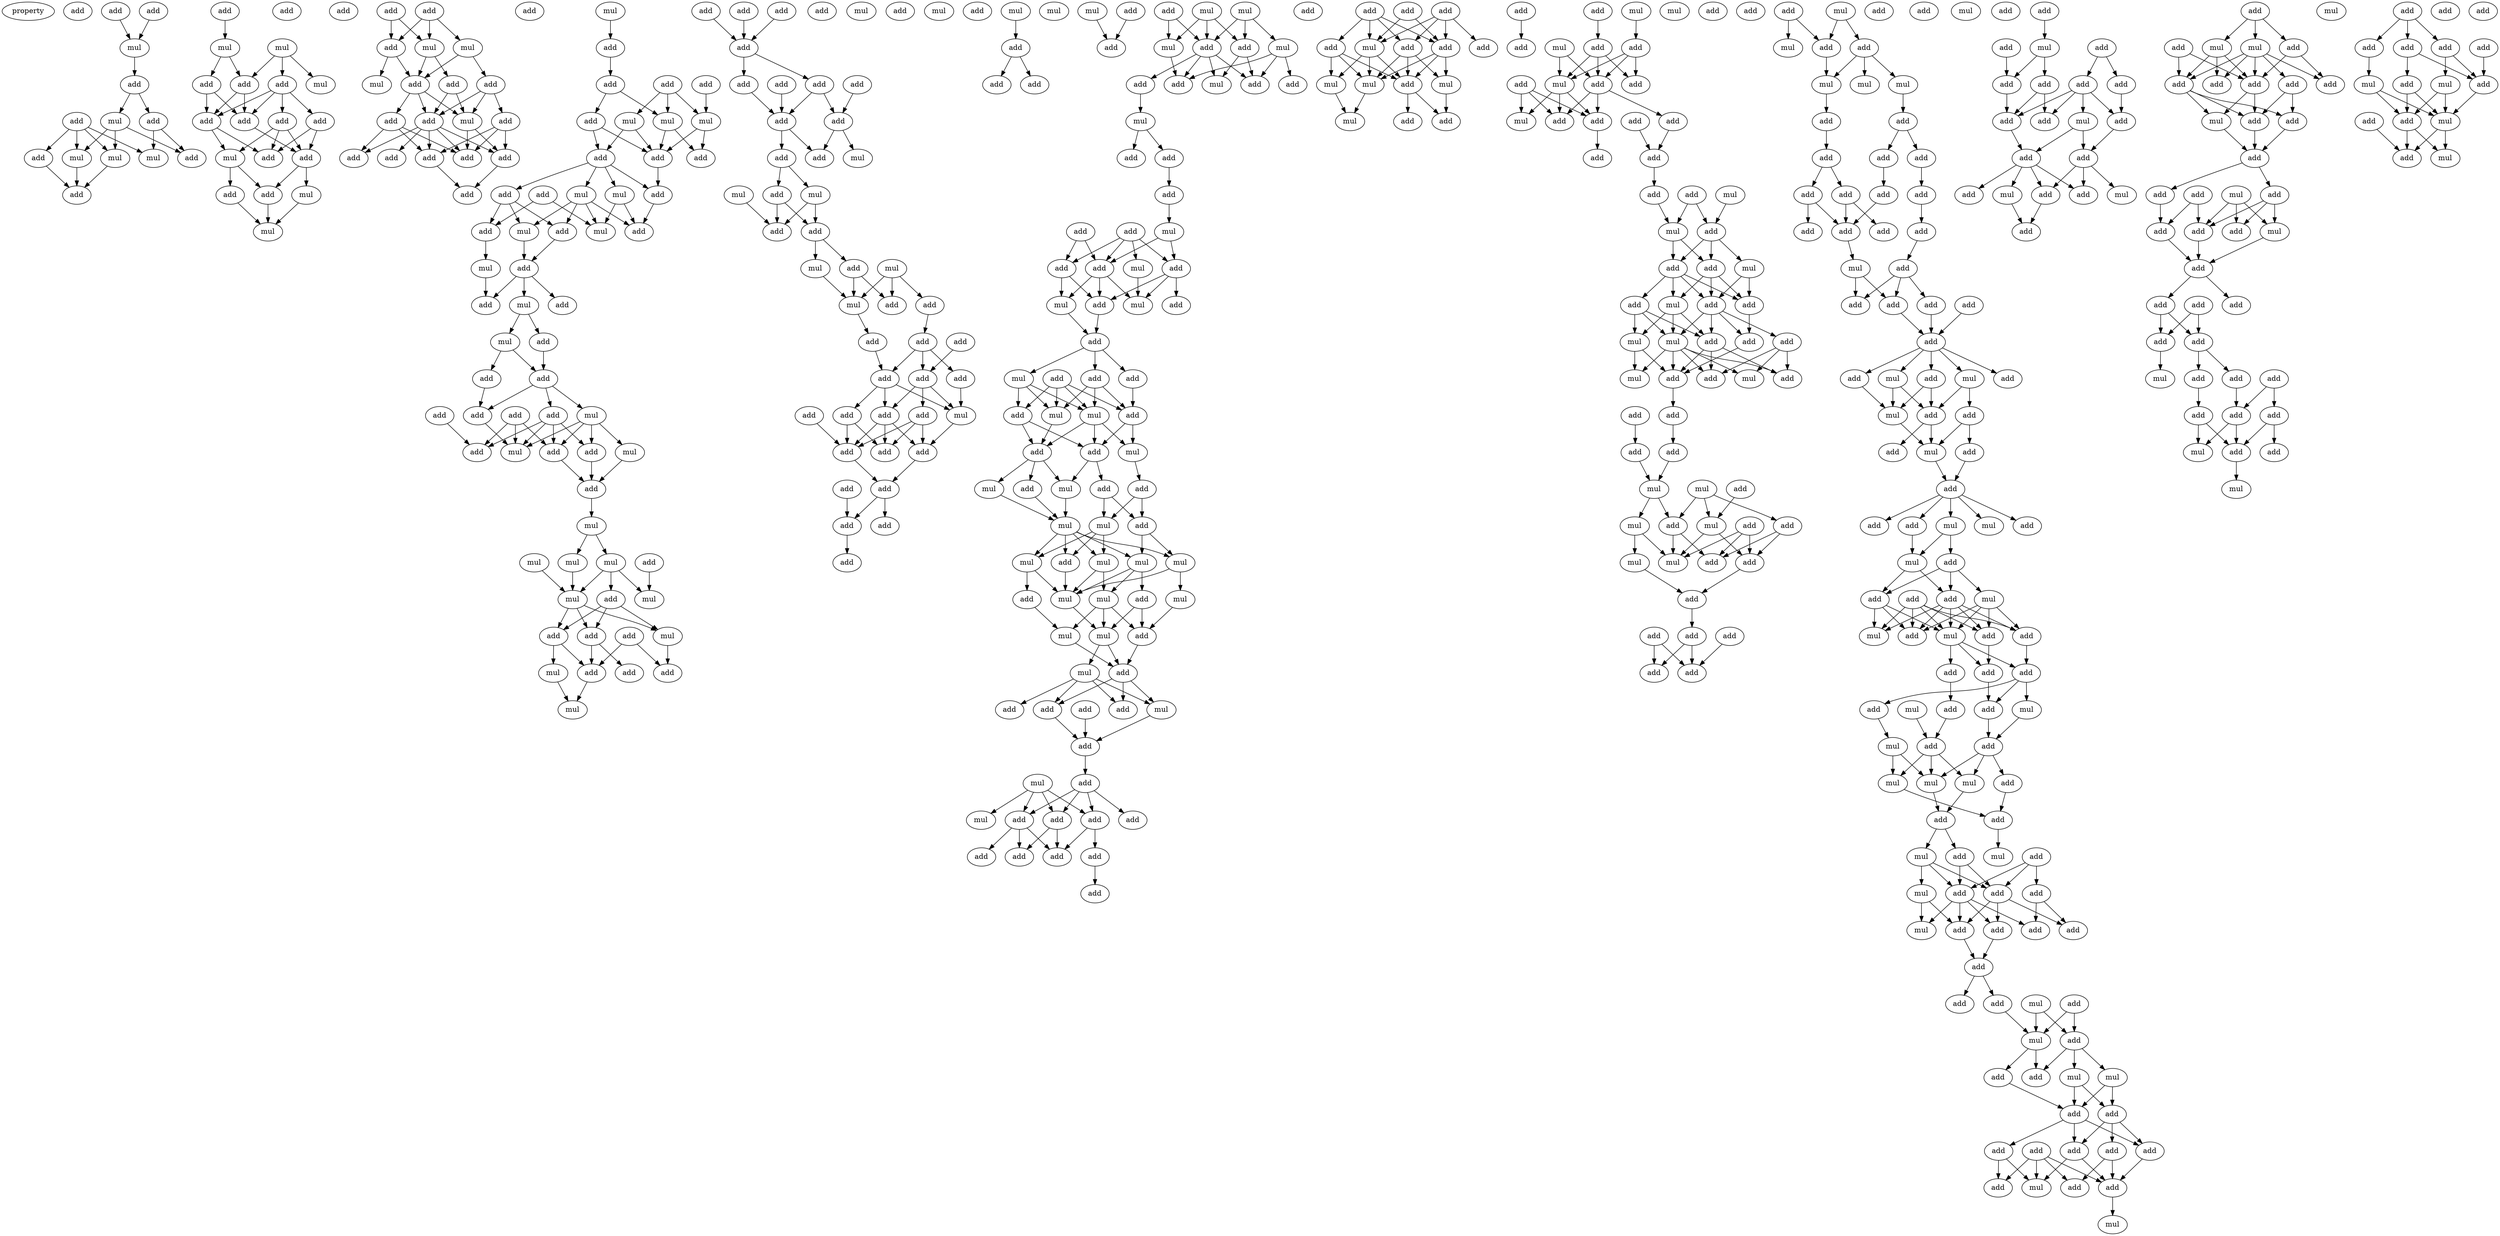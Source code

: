 digraph {
    node [fontcolor=black]
    property [mul=2,lf=1.0]
    0 [ label = add ];
    1 [ label = add ];
    2 [ label = add ];
    3 [ label = mul ];
    4 [ label = add ];
    5 [ label = add ];
    6 [ label = mul ];
    7 [ label = add ];
    8 [ label = add ];
    9 [ label = mul ];
    10 [ label = mul ];
    11 [ label = mul ];
    12 [ label = add ];
    13 [ label = add ];
    14 [ label = add ];
    15 [ label = mul ];
    16 [ label = mul ];
    17 [ label = mul ];
    18 [ label = add ];
    19 [ label = add ];
    20 [ label = add ];
    21 [ label = add ];
    22 [ label = add ];
    23 [ label = add ];
    24 [ label = add ];
    25 [ label = mul ];
    26 [ label = add ];
    27 [ label = add ];
    28 [ label = add ];
    29 [ label = mul ];
    30 [ label = add ];
    31 [ label = add ];
    32 [ label = mul ];
    33 [ label = add ];
    34 [ label = add ];
    35 [ label = add ];
    36 [ label = add ];
    37 [ label = mul ];
    38 [ label = mul ];
    39 [ label = add ];
    40 [ label = add ];
    41 [ label = mul ];
    42 [ label = add ];
    43 [ label = add ];
    44 [ label = add ];
    45 [ label = mul ];
    46 [ label = add ];
    47 [ label = add ];
    48 [ label = add ];
    49 [ label = add ];
    50 [ label = add ];
    51 [ label = add ];
    52 [ label = add ];
    53 [ label = add ];
    54 [ label = mul ];
    55 [ label = add ];
    56 [ label = add ];
    57 [ label = add ];
    58 [ label = add ];
    59 [ label = mul ];
    60 [ label = mul ];
    61 [ label = mul ];
    62 [ label = add ];
    63 [ label = add ];
    64 [ label = add ];
    65 [ label = add ];
    66 [ label = mul ];
    67 [ label = add ];
    68 [ label = add ];
    69 [ label = add ];
    70 [ label = mul ];
    71 [ label = mul ];
    72 [ label = add ];
    73 [ label = add ];
    74 [ label = mul ];
    75 [ label = add ];
    76 [ label = mul ];
    77 [ label = add ];
    78 [ label = mul ];
    79 [ label = add ];
    80 [ label = add ];
    81 [ label = add ];
    82 [ label = mul ];
    83 [ label = add ];
    84 [ label = add ];
    85 [ label = add ];
    86 [ label = add ];
    87 [ label = add ];
    88 [ label = add ];
    89 [ label = mul ];
    90 [ label = mul ];
    91 [ label = add ];
    92 [ label = add ];
    93 [ label = mul ];
    94 [ label = add ];
    95 [ label = add ];
    96 [ label = mul ];
    97 [ label = mul ];
    98 [ label = mul ];
    99 [ label = mul ];
    100 [ label = add ];
    101 [ label = mul ];
    102 [ label = add ];
    103 [ label = mul ];
    104 [ label = add ];
    105 [ label = add ];
    106 [ label = mul ];
    107 [ label = add ];
    108 [ label = add ];
    109 [ label = mul ];
    110 [ label = add ];
    111 [ label = add ];
    112 [ label = mul ];
    113 [ label = add ];
    114 [ label = add ];
    115 [ label = add ];
    116 [ label = mul ];
    117 [ label = add ];
    118 [ label = add ];
    119 [ label = add ];
    120 [ label = add ];
    121 [ label = add ];
    122 [ label = add ];
    123 [ label = add ];
    124 [ label = add ];
    125 [ label = add ];
    126 [ label = mul ];
    127 [ label = add ];
    128 [ label = add ];
    129 [ label = add ];
    130 [ label = mul ];
    131 [ label = mul ];
    132 [ label = mul ];
    133 [ label = add ];
    134 [ label = add ];
    135 [ label = add ];
    136 [ label = mul ];
    137 [ label = mul ];
    138 [ label = add ];
    139 [ label = mul ];
    140 [ label = add ];
    141 [ label = add ];
    142 [ label = add ];
    143 [ label = add ];
    144 [ label = add ];
    145 [ label = add ];
    146 [ label = add ];
    147 [ label = add ];
    148 [ label = mul ];
    149 [ label = add ];
    150 [ label = add ];
    151 [ label = add ];
    152 [ label = add ];
    153 [ label = add ];
    154 [ label = add ];
    155 [ label = add ];
    156 [ label = add ];
    157 [ label = add ];
    158 [ label = add ];
    159 [ label = add ];
    160 [ label = mul ];
    161 [ label = add ];
    162 [ label = add ];
    163 [ label = mul ];
    164 [ label = mul ];
    165 [ label = add ];
    166 [ label = add ];
    167 [ label = add ];
    168 [ label = add ];
    169 [ label = add ];
    170 [ label = mul ];
    171 [ label = mul ];
    172 [ label = add ];
    173 [ label = mul ];
    174 [ label = add ];
    175 [ label = mul ];
    176 [ label = add ];
    177 [ label = add ];
    178 [ label = add ];
    179 [ label = mul ];
    180 [ label = add ];
    181 [ label = mul ];
    182 [ label = add ];
    183 [ label = add ];
    184 [ label = add ];
    185 [ label = add ];
    186 [ label = mul ];
    187 [ label = add ];
    188 [ label = add ];
    189 [ label = add ];
    190 [ label = mul ];
    191 [ label = add ];
    192 [ label = mul ];
    193 [ label = add ];
    194 [ label = add ];
    195 [ label = mul ];
    196 [ label = add ];
    197 [ label = add ];
    198 [ label = mul ];
    199 [ label = add ];
    200 [ label = add ];
    201 [ label = mul ];
    202 [ label = add ];
    203 [ label = mul ];
    204 [ label = add ];
    205 [ label = mul ];
    206 [ label = add ];
    207 [ label = add ];
    208 [ label = mul ];
    209 [ label = add ];
    210 [ label = mul ];
    211 [ label = add ];
    212 [ label = add ];
    213 [ label = mul ];
    214 [ label = add ];
    215 [ label = mul ];
    216 [ label = mul ];
    217 [ label = mul ];
    218 [ label = add ];
    219 [ label = mul ];
    220 [ label = mul ];
    221 [ label = mul ];
    222 [ label = mul ];
    223 [ label = mul ];
    224 [ label = add ];
    225 [ label = add ];
    226 [ label = mul ];
    227 [ label = mul ];
    228 [ label = add ];
    229 [ label = mul ];
    230 [ label = add ];
    231 [ label = add ];
    232 [ label = add ];
    233 [ label = add ];
    234 [ label = mul ];
    235 [ label = add ];
    236 [ label = add ];
    237 [ label = add ];
    238 [ label = mul ];
    239 [ label = mul ];
    240 [ label = add ];
    241 [ label = add ];
    242 [ label = add ];
    243 [ label = add ];
    244 [ label = add ];
    245 [ label = add ];
    246 [ label = add ];
    247 [ label = add ];
    248 [ label = add ];
    249 [ label = add ];
    250 [ label = add ];
    251 [ label = add ];
    252 [ label = add ];
    253 [ label = mul ];
    254 [ label = add ];
    255 [ label = add ];
    256 [ label = add ];
    257 [ label = add ];
    258 [ label = mul ];
    259 [ label = mul ];
    260 [ label = add ];
    261 [ label = mul ];
    262 [ label = mul ];
    263 [ label = add ];
    264 [ label = add ];
    265 [ label = add ];
    266 [ label = add ];
    267 [ label = add ];
    268 [ label = mul ];
    269 [ label = add ];
    270 [ label = mul ];
    271 [ label = add ];
    272 [ label = mul ];
    273 [ label = add ];
    274 [ label = add ];
    275 [ label = add ];
    276 [ label = add ];
    277 [ label = add ];
    278 [ label = add ];
    279 [ label = mul ];
    280 [ label = add ];
    281 [ label = add ];
    282 [ label = add ];
    283 [ label = add ];
    284 [ label = mul ];
    285 [ label = add ];
    286 [ label = mul ];
    287 [ label = mul ];
    288 [ label = add ];
    289 [ label = add ];
    290 [ label = add ];
    291 [ label = mul ];
    292 [ label = add ];
    293 [ label = add ];
    294 [ label = mul ];
    295 [ label = add ];
    296 [ label = mul ];
    297 [ label = add ];
    298 [ label = add ];
    299 [ label = add ];
    300 [ label = mul ];
    301 [ label = mul ];
    302 [ label = add ];
    303 [ label = mul ];
    304 [ label = add ];
    305 [ label = add ];
    306 [ label = add ];
    307 [ label = add ];
    308 [ label = add ];
    309 [ label = add ];
    310 [ label = add ];
    311 [ label = mul ];
    312 [ label = add ];
    313 [ label = mul ];
    314 [ label = add ];
    315 [ label = mul ];
    316 [ label = mul ];
    317 [ label = add ];
    318 [ label = add ];
    319 [ label = mul ];
    320 [ label = mul ];
    321 [ label = add ];
    322 [ label = add ];
    323 [ label = add ];
    324 [ label = add ];
    325 [ label = add ];
    326 [ label = add ];
    327 [ label = add ];
    328 [ label = add ];
    329 [ label = add ];
    330 [ label = add ];
    331 [ label = mul ];
    332 [ label = add ];
    333 [ label = mul ];
    334 [ label = add ];
    335 [ label = mul ];
    336 [ label = mul ];
    337 [ label = mul ];
    338 [ label = add ];
    339 [ label = add ];
    340 [ label = add ];
    341 [ label = add ];
    342 [ label = add ];
    343 [ label = add ];
    344 [ label = add ];
    345 [ label = add ];
    346 [ label = add ];
    347 [ label = add ];
    348 [ label = add ];
    349 [ label = add ];
    350 [ label = add ];
    351 [ label = add ];
    352 [ label = add ];
    353 [ label = add ];
    354 [ label = mul ];
    355 [ label = add ];
    356 [ label = add ];
    357 [ label = add ];
    358 [ label = add ];
    359 [ label = add ];
    360 [ label = add ];
    361 [ label = mul ];
    362 [ label = add ];
    363 [ label = mul ];
    364 [ label = add ];
    365 [ label = add ];
    366 [ label = add ];
    367 [ label = mul ];
    368 [ label = mul ];
    369 [ label = add ];
    370 [ label = add ];
    371 [ label = add ];
    372 [ label = add ];
    373 [ label = mul ];
    374 [ label = add ];
    375 [ label = mul ];
    376 [ label = add ];
    377 [ label = mul ];
    378 [ label = add ];
    379 [ label = add ];
    380 [ label = add ];
    381 [ label = mul ];
    382 [ label = add ];
    383 [ label = add ];
    384 [ label = add ];
    385 [ label = add ];
    386 [ label = mul ];
    387 [ label = mul ];
    388 [ label = add ];
    389 [ label = add ];
    390 [ label = add ];
    391 [ label = add ];
    392 [ label = add ];
    393 [ label = mul ];
    394 [ label = add ];
    395 [ label = mul ];
    396 [ label = add ];
    397 [ label = mul ];
    398 [ label = add ];
    399 [ label = add ];
    400 [ label = mul ];
    401 [ label = mul ];
    402 [ label = mul ];
    403 [ label = add ];
    404 [ label = add ];
    405 [ label = add ];
    406 [ label = mul ];
    407 [ label = add ];
    408 [ label = mul ];
    409 [ label = mul ];
    410 [ label = mul ];
    411 [ label = add ];
    412 [ label = add ];
    413 [ label = add ];
    414 [ label = mul ];
    415 [ label = add ];
    416 [ label = add ];
    417 [ label = add ];
    418 [ label = add ];
    419 [ label = add ];
    420 [ label = add ];
    421 [ label = mul ];
    422 [ label = add ];
    423 [ label = add ];
    424 [ label = mul ];
    425 [ label = add ];
    426 [ label = mul ];
    427 [ label = add ];
    428 [ label = add ];
    429 [ label = mul ];
    430 [ label = add ];
    431 [ label = add ];
    432 [ label = add ];
    433 [ label = add ];
    434 [ label = add ];
    435 [ label = add ];
    436 [ label = add ];
    437 [ label = add ];
    438 [ label = add ];
    439 [ label = mul ];
    440 [ label = add ];
    441 [ label = mul ];
    442 [ label = add ];
    443 [ label = add ];
    444 [ label = add ];
    445 [ label = mul ];
    446 [ label = add ];
    447 [ label = add ];
    448 [ label = add ];
    449 [ label = add ];
    450 [ label = add ];
    451 [ label = add ];
    452 [ label = add ];
    453 [ label = mul ];
    454 [ label = add ];
    455 [ label = add ];
    456 [ label = add ];
    457 [ label = mul ];
    458 [ label = mul ];
    459 [ label = add ];
    460 [ label = add ];
    461 [ label = add ];
    462 [ label = add ];
    463 [ label = add ];
    464 [ label = add ];
    465 [ label = mul ];
    466 [ label = add ];
    467 [ label = mul ];
    468 [ label = add ];
    469 [ label = add ];
    470 [ label = add ];
    471 [ label = add ];
    472 [ label = add ];
    473 [ label = mul ];
    474 [ label = add ];
    475 [ label = add ];
    476 [ label = add ];
    477 [ label = add ];
    478 [ label = add ];
    479 [ label = mul ];
    480 [ label = add ];
    481 [ label = mul ];
    482 [ label = add ];
    483 [ label = add ];
    484 [ label = add ];
    485 [ label = add ];
    486 [ label = add ];
    487 [ label = add ];
    488 [ label = add ];
    489 [ label = add ];
    490 [ label = add ];
    491 [ label = add ];
    492 [ label = add ];
    493 [ label = mul ];
    494 [ label = add ];
    495 [ label = add ];
    496 [ label = add ];
    497 [ label = add ];
    498 [ label = add ];
    499 [ label = mul ];
    500 [ label = add ];
    501 [ label = mul ];
    502 [ label = mul ];
    503 [ label = add ];
    504 [ label = add ];
    505 [ label = add ];
    506 [ label = add ];
    507 [ label = add ];
    508 [ label = add ];
    509 [ label = mul ];
    510 [ label = add ];
    511 [ label = add ];
    512 [ label = mul ];
    513 [ label = add ];
    514 [ label = mul ];
    515 [ label = add ];
    516 [ label = add ];
    517 [ label = add ];
    518 [ label = mul ];
    1 -> 3 [ name = 0 ];
    2 -> 3 [ name = 1 ];
    3 -> 4 [ name = 2 ];
    4 -> 6 [ name = 3 ];
    4 -> 7 [ name = 4 ];
    5 -> 8 [ name = 5 ];
    5 -> 9 [ name = 6 ];
    5 -> 10 [ name = 7 ];
    5 -> 11 [ name = 8 ];
    6 -> 10 [ name = 9 ];
    6 -> 11 [ name = 10 ];
    6 -> 12 [ name = 11 ];
    7 -> 9 [ name = 12 ];
    7 -> 12 [ name = 13 ];
    8 -> 13 [ name = 14 ];
    10 -> 13 [ name = 15 ];
    11 -> 13 [ name = 16 ];
    14 -> 16 [ name = 17 ];
    15 -> 17 [ name = 18 ];
    15 -> 19 [ name = 19 ];
    15 -> 20 [ name = 20 ];
    16 -> 18 [ name = 21 ];
    16 -> 19 [ name = 22 ];
    18 -> 22 [ name = 23 ];
    18 -> 23 [ name = 24 ];
    19 -> 22 [ name = 25 ];
    19 -> 23 [ name = 26 ];
    20 -> 21 [ name = 27 ];
    20 -> 22 [ name = 28 ];
    20 -> 23 [ name = 29 ];
    20 -> 24 [ name = 30 ];
    21 -> 25 [ name = 31 ];
    21 -> 26 [ name = 32 ];
    21 -> 27 [ name = 33 ];
    22 -> 26 [ name = 34 ];
    23 -> 25 [ name = 35 ];
    23 -> 27 [ name = 36 ];
    24 -> 26 [ name = 37 ];
    24 -> 27 [ name = 38 ];
    25 -> 28 [ name = 39 ];
    25 -> 31 [ name = 40 ];
    26 -> 28 [ name = 41 ];
    26 -> 29 [ name = 42 ];
    28 -> 32 [ name = 43 ];
    29 -> 32 [ name = 44 ];
    31 -> 32 [ name = 45 ];
    34 -> 36 [ name = 46 ];
    34 -> 37 [ name = 47 ];
    35 -> 36 [ name = 48 ];
    35 -> 37 [ name = 49 ];
    35 -> 38 [ name = 50 ];
    36 -> 39 [ name = 51 ];
    36 -> 41 [ name = 52 ];
    37 -> 39 [ name = 53 ];
    37 -> 42 [ name = 54 ];
    38 -> 39 [ name = 55 ];
    38 -> 40 [ name = 56 ];
    39 -> 44 [ name = 57 ];
    39 -> 45 [ name = 58 ];
    39 -> 46 [ name = 59 ];
    40 -> 43 [ name = 60 ];
    40 -> 45 [ name = 61 ];
    40 -> 46 [ name = 62 ];
    42 -> 45 [ name = 63 ];
    42 -> 46 [ name = 64 ];
    43 -> 47 [ name = 65 ];
    43 -> 49 [ name = 66 ];
    43 -> 51 [ name = 67 ];
    44 -> 47 [ name = 68 ];
    44 -> 48 [ name = 69 ];
    44 -> 49 [ name = 70 ];
    45 -> 49 [ name = 71 ];
    45 -> 51 [ name = 72 ];
    46 -> 47 [ name = 73 ];
    46 -> 48 [ name = 74 ];
    46 -> 49 [ name = 75 ];
    46 -> 50 [ name = 76 ];
    46 -> 51 [ name = 77 ];
    47 -> 52 [ name = 78 ];
    51 -> 52 [ name = 79 ];
    54 -> 55 [ name = 80 ];
    55 -> 57 [ name = 81 ];
    56 -> 60 [ name = 82 ];
    57 -> 59 [ name = 83 ];
    57 -> 62 [ name = 84 ];
    58 -> 59 [ name = 85 ];
    58 -> 60 [ name = 86 ];
    58 -> 61 [ name = 87 ];
    59 -> 64 [ name = 88 ];
    59 -> 65 [ name = 89 ];
    60 -> 64 [ name = 90 ];
    60 -> 65 [ name = 91 ];
    61 -> 63 [ name = 92 ];
    61 -> 64 [ name = 93 ];
    62 -> 63 [ name = 94 ];
    62 -> 64 [ name = 95 ];
    63 -> 66 [ name = 96 ];
    63 -> 67 [ name = 97 ];
    63 -> 69 [ name = 98 ];
    63 -> 70 [ name = 99 ];
    64 -> 69 [ name = 100 ];
    66 -> 71 [ name = 101 ];
    66 -> 72 [ name = 102 ];
    66 -> 73 [ name = 103 ];
    66 -> 74 [ name = 104 ];
    67 -> 71 [ name = 105 ];
    67 -> 73 [ name = 106 ];
    67 -> 75 [ name = 107 ];
    68 -> 74 [ name = 108 ];
    68 -> 75 [ name = 109 ];
    69 -> 72 [ name = 110 ];
    70 -> 72 [ name = 111 ];
    70 -> 74 [ name = 112 ];
    71 -> 77 [ name = 113 ];
    73 -> 77 [ name = 114 ];
    75 -> 76 [ name = 115 ];
    76 -> 79 [ name = 116 ];
    77 -> 78 [ name = 117 ];
    77 -> 79 [ name = 118 ];
    77 -> 80 [ name = 119 ];
    78 -> 81 [ name = 120 ];
    78 -> 82 [ name = 121 ];
    81 -> 83 [ name = 122 ];
    82 -> 83 [ name = 123 ];
    82 -> 84 [ name = 124 ];
    83 -> 85 [ name = 125 ];
    83 -> 88 [ name = 126 ];
    83 -> 89 [ name = 127 ];
    84 -> 85 [ name = 128 ];
    85 -> 93 [ name = 129 ];
    86 -> 91 [ name = 130 ];
    86 -> 93 [ name = 131 ];
    86 -> 94 [ name = 132 ];
    87 -> 91 [ name = 133 ];
    88 -> 91 [ name = 134 ];
    88 -> 92 [ name = 135 ];
    88 -> 93 [ name = 136 ];
    88 -> 94 [ name = 137 ];
    89 -> 90 [ name = 138 ];
    89 -> 92 [ name = 139 ];
    89 -> 93 [ name = 140 ];
    89 -> 94 [ name = 141 ];
    90 -> 95 [ name = 142 ];
    92 -> 95 [ name = 143 ];
    94 -> 95 [ name = 144 ];
    95 -> 96 [ name = 145 ];
    96 -> 97 [ name = 146 ];
    96 -> 99 [ name = 147 ];
    97 -> 101 [ name = 148 ];
    97 -> 102 [ name = 149 ];
    97 -> 103 [ name = 150 ];
    98 -> 101 [ name = 151 ];
    99 -> 101 [ name = 152 ];
    100 -> 103 [ name = 153 ];
    101 -> 104 [ name = 154 ];
    101 -> 105 [ name = 155 ];
    101 -> 106 [ name = 156 ];
    102 -> 104 [ name = 157 ];
    102 -> 105 [ name = 158 ];
    102 -> 106 [ name = 159 ];
    104 -> 108 [ name = 160 ];
    104 -> 109 [ name = 161 ];
    105 -> 108 [ name = 162 ];
    105 -> 111 [ name = 163 ];
    106 -> 110 [ name = 164 ];
    107 -> 108 [ name = 165 ];
    107 -> 110 [ name = 166 ];
    108 -> 112 [ name = 167 ];
    109 -> 112 [ name = 168 ];
    113 -> 118 [ name = 169 ];
    114 -> 118 [ name = 170 ];
    117 -> 118 [ name = 171 ];
    118 -> 119 [ name = 172 ];
    118 -> 122 [ name = 173 ];
    119 -> 125 [ name = 174 ];
    120 -> 125 [ name = 175 ];
    121 -> 124 [ name = 176 ];
    122 -> 124 [ name = 177 ];
    122 -> 125 [ name = 178 ];
    124 -> 126 [ name = 179 ];
    124 -> 128 [ name = 180 ];
    125 -> 127 [ name = 181 ];
    125 -> 128 [ name = 182 ];
    127 -> 129 [ name = 183 ];
    127 -> 130 [ name = 184 ];
    129 -> 133 [ name = 185 ];
    129 -> 134 [ name = 186 ];
    130 -> 133 [ name = 187 ];
    130 -> 134 [ name = 188 ];
    131 -> 133 [ name = 189 ];
    134 -> 135 [ name = 190 ];
    134 -> 136 [ name = 191 ];
    135 -> 139 [ name = 192 ];
    135 -> 140 [ name = 193 ];
    136 -> 139 [ name = 194 ];
    137 -> 138 [ name = 195 ];
    137 -> 139 [ name = 196 ];
    137 -> 140 [ name = 197 ];
    138 -> 143 [ name = 198 ];
    139 -> 141 [ name = 199 ];
    141 -> 145 [ name = 200 ];
    142 -> 146 [ name = 201 ];
    143 -> 144 [ name = 202 ];
    143 -> 145 [ name = 203 ];
    143 -> 146 [ name = 204 ];
    144 -> 148 [ name = 205 ];
    145 -> 147 [ name = 206 ];
    145 -> 148 [ name = 207 ];
    145 -> 150 [ name = 208 ];
    146 -> 148 [ name = 209 ];
    146 -> 150 [ name = 210 ];
    146 -> 151 [ name = 211 ];
    147 -> 152 [ name = 212 ];
    147 -> 153 [ name = 213 ];
    148 -> 154 [ name = 214 ];
    149 -> 153 [ name = 215 ];
    150 -> 152 [ name = 216 ];
    150 -> 153 [ name = 217 ];
    150 -> 154 [ name = 218 ];
    151 -> 152 [ name = 219 ];
    151 -> 153 [ name = 220 ];
    151 -> 154 [ name = 221 ];
    153 -> 155 [ name = 222 ];
    154 -> 155 [ name = 223 ];
    155 -> 157 [ name = 224 ];
    155 -> 158 [ name = 225 ];
    156 -> 157 [ name = 226 ];
    157 -> 161 [ name = 227 ];
    160 -> 162 [ name = 228 ];
    162 -> 165 [ name = 229 ];
    162 -> 166 [ name = 230 ];
    164 -> 168 [ name = 231 ];
    167 -> 168 [ name = 232 ];
    169 -> 173 [ name = 233 ];
    169 -> 174 [ name = 234 ];
    170 -> 172 [ name = 235 ];
    170 -> 174 [ name = 236 ];
    170 -> 175 [ name = 237 ];
    171 -> 172 [ name = 238 ];
    171 -> 173 [ name = 239 ];
    171 -> 174 [ name = 240 ];
    172 -> 176 [ name = 241 ];
    172 -> 179 [ name = 242 ];
    173 -> 177 [ name = 243 ];
    174 -> 176 [ name = 244 ];
    174 -> 177 [ name = 245 ];
    174 -> 178 [ name = 246 ];
    174 -> 179 [ name = 247 ];
    175 -> 176 [ name = 248 ];
    175 -> 177 [ name = 249 ];
    175 -> 180 [ name = 250 ];
    178 -> 181 [ name = 251 ];
    181 -> 182 [ name = 252 ];
    181 -> 183 [ name = 253 ];
    183 -> 184 [ name = 254 ];
    184 -> 186 [ name = 255 ];
    185 -> 188 [ name = 256 ];
    185 -> 191 [ name = 257 ];
    186 -> 188 [ name = 258 ];
    186 -> 189 [ name = 259 ];
    187 -> 188 [ name = 260 ];
    187 -> 189 [ name = 261 ];
    187 -> 190 [ name = 262 ];
    187 -> 191 [ name = 263 ];
    188 -> 192 [ name = 264 ];
    188 -> 193 [ name = 265 ];
    188 -> 195 [ name = 266 ];
    189 -> 193 [ name = 267 ];
    189 -> 194 [ name = 268 ];
    189 -> 195 [ name = 269 ];
    190 -> 195 [ name = 270 ];
    191 -> 192 [ name = 271 ];
    191 -> 193 [ name = 272 ];
    192 -> 196 [ name = 273 ];
    193 -> 196 [ name = 274 ];
    196 -> 197 [ name = 275 ];
    196 -> 198 [ name = 276 ];
    196 -> 199 [ name = 277 ];
    197 -> 202 [ name = 278 ];
    198 -> 201 [ name = 279 ];
    198 -> 203 [ name = 280 ];
    198 -> 204 [ name = 281 ];
    199 -> 201 [ name = 282 ];
    199 -> 202 [ name = 283 ];
    199 -> 203 [ name = 284 ];
    200 -> 201 [ name = 285 ];
    200 -> 202 [ name = 286 ];
    200 -> 203 [ name = 287 ];
    200 -> 204 [ name = 288 ];
    201 -> 206 [ name = 289 ];
    202 -> 205 [ name = 290 ];
    202 -> 207 [ name = 291 ];
    203 -> 205 [ name = 292 ];
    203 -> 206 [ name = 293 ];
    203 -> 207 [ name = 294 ];
    204 -> 206 [ name = 295 ];
    204 -> 207 [ name = 296 ];
    205 -> 212 [ name = 297 ];
    206 -> 208 [ name = 298 ];
    206 -> 209 [ name = 299 ];
    206 -> 210 [ name = 300 ];
    207 -> 208 [ name = 301 ];
    207 -> 211 [ name = 302 ];
    208 -> 213 [ name = 303 ];
    209 -> 213 [ name = 304 ];
    210 -> 213 [ name = 305 ];
    211 -> 214 [ name = 306 ];
    211 -> 215 [ name = 307 ];
    212 -> 214 [ name = 308 ];
    212 -> 215 [ name = 309 ];
    213 -> 216 [ name = 310 ];
    213 -> 217 [ name = 311 ];
    213 -> 218 [ name = 312 ];
    213 -> 219 [ name = 313 ];
    213 -> 220 [ name = 314 ];
    214 -> 216 [ name = 315 ];
    214 -> 220 [ name = 316 ];
    215 -> 217 [ name = 317 ];
    215 -> 218 [ name = 318 ];
    215 -> 219 [ name = 319 ];
    216 -> 221 [ name = 320 ];
    216 -> 222 [ name = 321 ];
    217 -> 221 [ name = 322 ];
    217 -> 225 [ name = 323 ];
    218 -> 221 [ name = 324 ];
    219 -> 221 [ name = 325 ];
    219 -> 223 [ name = 326 ];
    220 -> 221 [ name = 327 ];
    220 -> 223 [ name = 328 ];
    220 -> 224 [ name = 329 ];
    221 -> 226 [ name = 330 ];
    222 -> 228 [ name = 331 ];
    223 -> 226 [ name = 332 ];
    223 -> 227 [ name = 333 ];
    223 -> 228 [ name = 334 ];
    224 -> 226 [ name = 335 ];
    224 -> 228 [ name = 336 ];
    225 -> 227 [ name = 337 ];
    226 -> 229 [ name = 338 ];
    226 -> 230 [ name = 339 ];
    227 -> 230 [ name = 340 ];
    228 -> 230 [ name = 341 ];
    229 -> 231 [ name = 342 ];
    229 -> 232 [ name = 343 ];
    229 -> 234 [ name = 344 ];
    229 -> 235 [ name = 345 ];
    230 -> 232 [ name = 346 ];
    230 -> 234 [ name = 347 ];
    230 -> 235 [ name = 348 ];
    233 -> 236 [ name = 349 ];
    234 -> 236 [ name = 350 ];
    235 -> 236 [ name = 351 ];
    236 -> 237 [ name = 352 ];
    237 -> 240 [ name = 353 ];
    237 -> 241 [ name = 354 ];
    237 -> 242 [ name = 355 ];
    237 -> 243 [ name = 356 ];
    238 -> 239 [ name = 357 ];
    238 -> 240 [ name = 358 ];
    238 -> 242 [ name = 359 ];
    238 -> 243 [ name = 360 ];
    240 -> 244 [ name = 361 ];
    240 -> 245 [ name = 362 ];
    242 -> 244 [ name = 363 ];
    242 -> 246 [ name = 364 ];
    243 -> 244 [ name = 365 ];
    243 -> 245 [ name = 366 ];
    243 -> 247 [ name = 367 ];
    246 -> 248 [ name = 368 ];
    250 -> 253 [ name = 369 ];
    250 -> 254 [ name = 370 ];
    250 -> 256 [ name = 371 ];
    250 -> 257 [ name = 372 ];
    251 -> 253 [ name = 373 ];
    251 -> 254 [ name = 374 ];
    251 -> 255 [ name = 375 ];
    251 -> 257 [ name = 376 ];
    252 -> 253 [ name = 377 ];
    252 -> 254 [ name = 378 ];
    253 -> 258 [ name = 379 ];
    253 -> 259 [ name = 380 ];
    253 -> 260 [ name = 381 ];
    254 -> 259 [ name = 382 ];
    254 -> 260 [ name = 383 ];
    254 -> 261 [ name = 384 ];
    255 -> 258 [ name = 385 ];
    255 -> 259 [ name = 386 ];
    255 -> 260 [ name = 387 ];
    257 -> 259 [ name = 388 ];
    257 -> 260 [ name = 389 ];
    257 -> 261 [ name = 390 ];
    258 -> 262 [ name = 391 ];
    259 -> 262 [ name = 392 ];
    260 -> 263 [ name = 393 ];
    260 -> 264 [ name = 394 ];
    261 -> 264 [ name = 395 ];
    265 -> 267 [ name = 396 ];
    266 -> 271 [ name = 397 ];
    268 -> 269 [ name = 398 ];
    269 -> 272 [ name = 399 ];
    269 -> 273 [ name = 400 ];
    269 -> 274 [ name = 401 ];
    270 -> 272 [ name = 402 ];
    270 -> 273 [ name = 403 ];
    271 -> 272 [ name = 404 ];
    271 -> 273 [ name = 405 ];
    271 -> 274 [ name = 406 ];
    272 -> 276 [ name = 407 ];
    272 -> 277 [ name = 408 ];
    272 -> 279 [ name = 409 ];
    273 -> 276 [ name = 410 ];
    273 -> 277 [ name = 411 ];
    273 -> 278 [ name = 412 ];
    275 -> 276 [ name = 413 ];
    275 -> 277 [ name = 414 ];
    275 -> 279 [ name = 415 ];
    277 -> 282 [ name = 416 ];
    278 -> 281 [ name = 417 ];
    280 -> 281 [ name = 418 ];
    281 -> 285 [ name = 419 ];
    283 -> 287 [ name = 420 ];
    283 -> 288 [ name = 421 ];
    284 -> 288 [ name = 422 ];
    285 -> 287 [ name = 423 ];
    287 -> 289 [ name = 424 ];
    287 -> 290 [ name = 425 ];
    288 -> 289 [ name = 426 ];
    288 -> 290 [ name = 427 ];
    288 -> 291 [ name = 428 ];
    289 -> 292 [ name = 429 ];
    289 -> 293 [ name = 430 ];
    289 -> 294 [ name = 431 ];
    290 -> 292 [ name = 432 ];
    290 -> 293 [ name = 433 ];
    290 -> 294 [ name = 434 ];
    290 -> 295 [ name = 435 ];
    291 -> 292 [ name = 436 ];
    291 -> 293 [ name = 437 ];
    292 -> 296 [ name = 438 ];
    292 -> 297 [ name = 439 ];
    292 -> 298 [ name = 440 ];
    292 -> 299 [ name = 441 ];
    293 -> 299 [ name = 442 ];
    294 -> 296 [ name = 443 ];
    294 -> 298 [ name = 444 ];
    294 -> 300 [ name = 445 ];
    295 -> 296 [ name = 446 ];
    295 -> 298 [ name = 447 ];
    295 -> 300 [ name = 448 ];
    296 -> 301 [ name = 449 ];
    296 -> 302 [ name = 450 ];
    296 -> 303 [ name = 451 ];
    296 -> 304 [ name = 452 ];
    296 -> 305 [ name = 453 ];
    297 -> 301 [ name = 454 ];
    297 -> 304 [ name = 455 ];
    297 -> 305 [ name = 456 ];
    298 -> 302 [ name = 457 ];
    298 -> 304 [ name = 458 ];
    298 -> 305 [ name = 459 ];
    299 -> 302 [ name = 460 ];
    300 -> 302 [ name = 461 ];
    300 -> 303 [ name = 462 ];
    302 -> 306 [ name = 463 ];
    306 -> 310 [ name = 464 ];
    307 -> 309 [ name = 465 ];
    309 -> 313 [ name = 466 ];
    310 -> 313 [ name = 467 ];
    311 -> 314 [ name = 468 ];
    311 -> 316 [ name = 469 ];
    311 -> 318 [ name = 470 ];
    312 -> 316 [ name = 471 ];
    313 -> 315 [ name = 472 ];
    313 -> 318 [ name = 473 ];
    314 -> 321 [ name = 474 ];
    314 -> 322 [ name = 475 ];
    315 -> 319 [ name = 476 ];
    315 -> 320 [ name = 477 ];
    316 -> 319 [ name = 478 ];
    316 -> 321 [ name = 479 ];
    317 -> 319 [ name = 480 ];
    317 -> 321 [ name = 481 ];
    317 -> 322 [ name = 482 ];
    318 -> 319 [ name = 483 ];
    318 -> 322 [ name = 484 ];
    320 -> 323 [ name = 485 ];
    321 -> 323 [ name = 486 ];
    323 -> 325 [ name = 487 ];
    324 -> 327 [ name = 488 ];
    324 -> 328 [ name = 489 ];
    325 -> 327 [ name = 490 ];
    325 -> 328 [ name = 491 ];
    326 -> 328 [ name = 492 ];
    330 -> 332 [ name = 493 ];
    330 -> 333 [ name = 494 ];
    331 -> 332 [ name = 495 ];
    331 -> 334 [ name = 496 ];
    332 -> 336 [ name = 497 ];
    334 -> 335 [ name = 498 ];
    334 -> 336 [ name = 499 ];
    334 -> 337 [ name = 500 ];
    335 -> 339 [ name = 501 ];
    336 -> 338 [ name = 502 ];
    338 -> 342 [ name = 503 ];
    339 -> 341 [ name = 504 ];
    339 -> 343 [ name = 505 ];
    341 -> 345 [ name = 506 ];
    342 -> 344 [ name = 507 ];
    342 -> 346 [ name = 508 ];
    343 -> 347 [ name = 509 ];
    344 -> 348 [ name = 510 ];
    344 -> 351 [ name = 511 ];
    345 -> 351 [ name = 512 ];
    346 -> 351 [ name = 513 ];
    346 -> 352 [ name = 514 ];
    347 -> 349 [ name = 515 ];
    349 -> 353 [ name = 516 ];
    351 -> 354 [ name = 517 ];
    353 -> 355 [ name = 518 ];
    353 -> 356 [ name = 519 ];
    353 -> 358 [ name = 520 ];
    354 -> 356 [ name = 521 ];
    354 -> 358 [ name = 522 ];
    355 -> 359 [ name = 523 ];
    357 -> 359 [ name = 524 ];
    358 -> 359 [ name = 525 ];
    359 -> 360 [ name = 526 ];
    359 -> 361 [ name = 527 ];
    359 -> 362 [ name = 528 ];
    359 -> 363 [ name = 529 ];
    359 -> 364 [ name = 530 ];
    360 -> 365 [ name = 531 ];
    360 -> 367 [ name = 532 ];
    361 -> 365 [ name = 533 ];
    361 -> 367 [ name = 534 ];
    362 -> 367 [ name = 535 ];
    363 -> 365 [ name = 536 ];
    363 -> 366 [ name = 537 ];
    365 -> 368 [ name = 538 ];
    365 -> 369 [ name = 539 ];
    366 -> 368 [ name = 540 ];
    366 -> 370 [ name = 541 ];
    367 -> 368 [ name = 542 ];
    368 -> 371 [ name = 543 ];
    370 -> 371 [ name = 544 ];
    371 -> 372 [ name = 545 ];
    371 -> 373 [ name = 546 ];
    371 -> 374 [ name = 547 ];
    371 -> 375 [ name = 548 ];
    371 -> 376 [ name = 549 ];
    373 -> 377 [ name = 550 ];
    373 -> 378 [ name = 551 ];
    374 -> 377 [ name = 552 ];
    377 -> 379 [ name = 553 ];
    377 -> 382 [ name = 554 ];
    378 -> 379 [ name = 555 ];
    378 -> 381 [ name = 556 ];
    378 -> 382 [ name = 557 ];
    379 -> 384 [ name = 558 ];
    379 -> 386 [ name = 559 ];
    379 -> 387 [ name = 560 ];
    380 -> 383 [ name = 561 ];
    380 -> 384 [ name = 562 ];
    380 -> 385 [ name = 563 ];
    380 -> 386 [ name = 564 ];
    380 -> 387 [ name = 565 ];
    381 -> 383 [ name = 566 ];
    381 -> 384 [ name = 567 ];
    381 -> 385 [ name = 568 ];
    381 -> 387 [ name = 569 ];
    382 -> 383 [ name = 570 ];
    382 -> 384 [ name = 571 ];
    382 -> 385 [ name = 572 ];
    382 -> 386 [ name = 573 ];
    382 -> 387 [ name = 574 ];
    383 -> 388 [ name = 575 ];
    385 -> 389 [ name = 576 ];
    387 -> 388 [ name = 577 ];
    387 -> 389 [ name = 578 ];
    387 -> 390 [ name = 579 ];
    388 -> 391 [ name = 580 ];
    389 -> 391 [ name = 581 ];
    389 -> 392 [ name = 582 ];
    389 -> 395 [ name = 583 ];
    390 -> 394 [ name = 584 ];
    391 -> 398 [ name = 585 ];
    392 -> 397 [ name = 586 ];
    393 -> 396 [ name = 587 ];
    394 -> 396 [ name = 588 ];
    395 -> 398 [ name = 589 ];
    396 -> 400 [ name = 590 ];
    396 -> 401 [ name = 591 ];
    396 -> 402 [ name = 592 ];
    397 -> 401 [ name = 593 ];
    397 -> 402 [ name = 594 ];
    398 -> 399 [ name = 595 ];
    398 -> 400 [ name = 596 ];
    398 -> 402 [ name = 597 ];
    399 -> 404 [ name = 598 ];
    400 -> 403 [ name = 599 ];
    401 -> 404 [ name = 600 ];
    402 -> 403 [ name = 601 ];
    403 -> 405 [ name = 602 ];
    403 -> 406 [ name = 603 ];
    404 -> 408 [ name = 604 ];
    405 -> 411 [ name = 605 ];
    405 -> 412 [ name = 606 ];
    406 -> 410 [ name = 607 ];
    406 -> 411 [ name = 608 ];
    406 -> 412 [ name = 609 ];
    407 -> 411 [ name = 610 ];
    407 -> 412 [ name = 611 ];
    407 -> 413 [ name = 612 ];
    410 -> 414 [ name = 613 ];
    410 -> 417 [ name = 614 ];
    411 -> 416 [ name = 615 ];
    411 -> 417 [ name = 616 ];
    411 -> 418 [ name = 617 ];
    412 -> 414 [ name = 618 ];
    412 -> 415 [ name = 619 ];
    412 -> 416 [ name = 620 ];
    412 -> 417 [ name = 621 ];
    413 -> 415 [ name = 622 ];
    413 -> 418 [ name = 623 ];
    416 -> 419 [ name = 624 ];
    417 -> 419 [ name = 625 ];
    419 -> 422 [ name = 626 ];
    419 -> 423 [ name = 627 ];
    420 -> 424 [ name = 628 ];
    420 -> 425 [ name = 629 ];
    421 -> 424 [ name = 630 ];
    421 -> 425 [ name = 631 ];
    423 -> 424 [ name = 632 ];
    424 -> 427 [ name = 633 ];
    424 -> 428 [ name = 634 ];
    425 -> 426 [ name = 635 ];
    425 -> 428 [ name = 636 ];
    425 -> 429 [ name = 637 ];
    426 -> 430 [ name = 638 ];
    426 -> 431 [ name = 639 ];
    427 -> 430 [ name = 640 ];
    429 -> 430 [ name = 641 ];
    429 -> 431 [ name = 642 ];
    430 -> 432 [ name = 643 ];
    430 -> 433 [ name = 644 ];
    430 -> 434 [ name = 645 ];
    431 -> 433 [ name = 646 ];
    431 -> 434 [ name = 647 ];
    431 -> 435 [ name = 648 ];
    432 -> 437 [ name = 649 ];
    432 -> 439 [ name = 650 ];
    433 -> 440 [ name = 651 ];
    434 -> 439 [ name = 652 ];
    434 -> 440 [ name = 653 ];
    435 -> 438 [ name = 654 ];
    435 -> 440 [ name = 655 ];
    436 -> 437 [ name = 656 ];
    436 -> 438 [ name = 657 ];
    436 -> 439 [ name = 658 ];
    436 -> 440 [ name = 659 ];
    440 -> 441 [ name = 660 ];
    443 -> 445 [ name = 661 ];
    444 -> 447 [ name = 662 ];
    444 -> 450 [ name = 663 ];
    445 -> 448 [ name = 664 ];
    445 -> 449 [ name = 665 ];
    446 -> 449 [ name = 666 ];
    447 -> 451 [ name = 667 ];
    448 -> 452 [ name = 668 ];
    448 -> 454 [ name = 669 ];
    449 -> 454 [ name = 670 ];
    450 -> 451 [ name = 671 ];
    450 -> 452 [ name = 672 ];
    450 -> 453 [ name = 673 ];
    450 -> 454 [ name = 674 ];
    451 -> 455 [ name = 675 ];
    453 -> 455 [ name = 676 ];
    453 -> 456 [ name = 677 ];
    454 -> 456 [ name = 678 ];
    455 -> 457 [ name = 679 ];
    455 -> 459 [ name = 680 ];
    455 -> 461 [ name = 681 ];
    456 -> 458 [ name = 682 ];
    456 -> 459 [ name = 683 ];
    456 -> 460 [ name = 684 ];
    456 -> 461 [ name = 685 ];
    458 -> 462 [ name = 686 ];
    461 -> 462 [ name = 687 ];
    463 -> 465 [ name = 688 ];
    463 -> 466 [ name = 689 ];
    463 -> 467 [ name = 690 ];
    464 -> 470 [ name = 691 ];
    464 -> 471 [ name = 692 ];
    465 -> 468 [ name = 693 ];
    465 -> 469 [ name = 694 ];
    465 -> 470 [ name = 695 ];
    465 -> 471 [ name = 696 ];
    465 -> 472 [ name = 697 ];
    466 -> 470 [ name = 698 ];
    466 -> 472 [ name = 699 ];
    467 -> 468 [ name = 700 ];
    467 -> 470 [ name = 701 ];
    467 -> 471 [ name = 702 ];
    469 -> 474 [ name = 703 ];
    469 -> 475 [ name = 704 ];
    470 -> 473 [ name = 705 ];
    470 -> 474 [ name = 706 ];
    471 -> 473 [ name = 707 ];
    471 -> 474 [ name = 708 ];
    471 -> 475 [ name = 709 ];
    473 -> 476 [ name = 710 ];
    474 -> 476 [ name = 711 ];
    475 -> 476 [ name = 712 ];
    476 -> 477 [ name = 713 ];
    476 -> 480 [ name = 714 ];
    477 -> 484 [ name = 715 ];
    478 -> 482 [ name = 716 ];
    478 -> 484 [ name = 717 ];
    479 -> 481 [ name = 718 ];
    479 -> 482 [ name = 719 ];
    479 -> 483 [ name = 720 ];
    480 -> 481 [ name = 721 ];
    480 -> 482 [ name = 722 ];
    480 -> 483 [ name = 723 ];
    481 -> 485 [ name = 724 ];
    482 -> 485 [ name = 725 ];
    484 -> 485 [ name = 726 ];
    485 -> 486 [ name = 727 ];
    485 -> 488 [ name = 728 ];
    486 -> 489 [ name = 729 ];
    486 -> 490 [ name = 730 ];
    487 -> 489 [ name = 731 ];
    487 -> 490 [ name = 732 ];
    489 -> 493 [ name = 733 ];
    490 -> 491 [ name = 734 ];
    490 -> 494 [ name = 735 ];
    491 -> 495 [ name = 736 ];
    492 -> 495 [ name = 737 ];
    492 -> 496 [ name = 738 ];
    494 -> 497 [ name = 739 ];
    495 -> 499 [ name = 740 ];
    495 -> 500 [ name = 741 ];
    496 -> 498 [ name = 742 ];
    496 -> 500 [ name = 743 ];
    497 -> 499 [ name = 744 ];
    497 -> 500 [ name = 745 ];
    500 -> 502 [ name = 746 ];
    503 -> 504 [ name = 747 ];
    503 -> 507 [ name = 748 ];
    503 -> 508 [ name = 749 ];
    504 -> 512 [ name = 750 ];
    506 -> 511 [ name = 751 ];
    507 -> 509 [ name = 752 ];
    507 -> 511 [ name = 753 ];
    508 -> 510 [ name = 754 ];
    508 -> 511 [ name = 755 ];
    509 -> 514 [ name = 756 ];
    509 -> 515 [ name = 757 ];
    510 -> 514 [ name = 758 ];
    510 -> 515 [ name = 759 ];
    511 -> 514 [ name = 760 ];
    512 -> 514 [ name = 761 ];
    512 -> 515 [ name = 762 ];
    513 -> 517 [ name = 763 ];
    514 -> 517 [ name = 764 ];
    514 -> 518 [ name = 765 ];
    515 -> 517 [ name = 766 ];
    515 -> 518 [ name = 767 ];
}
